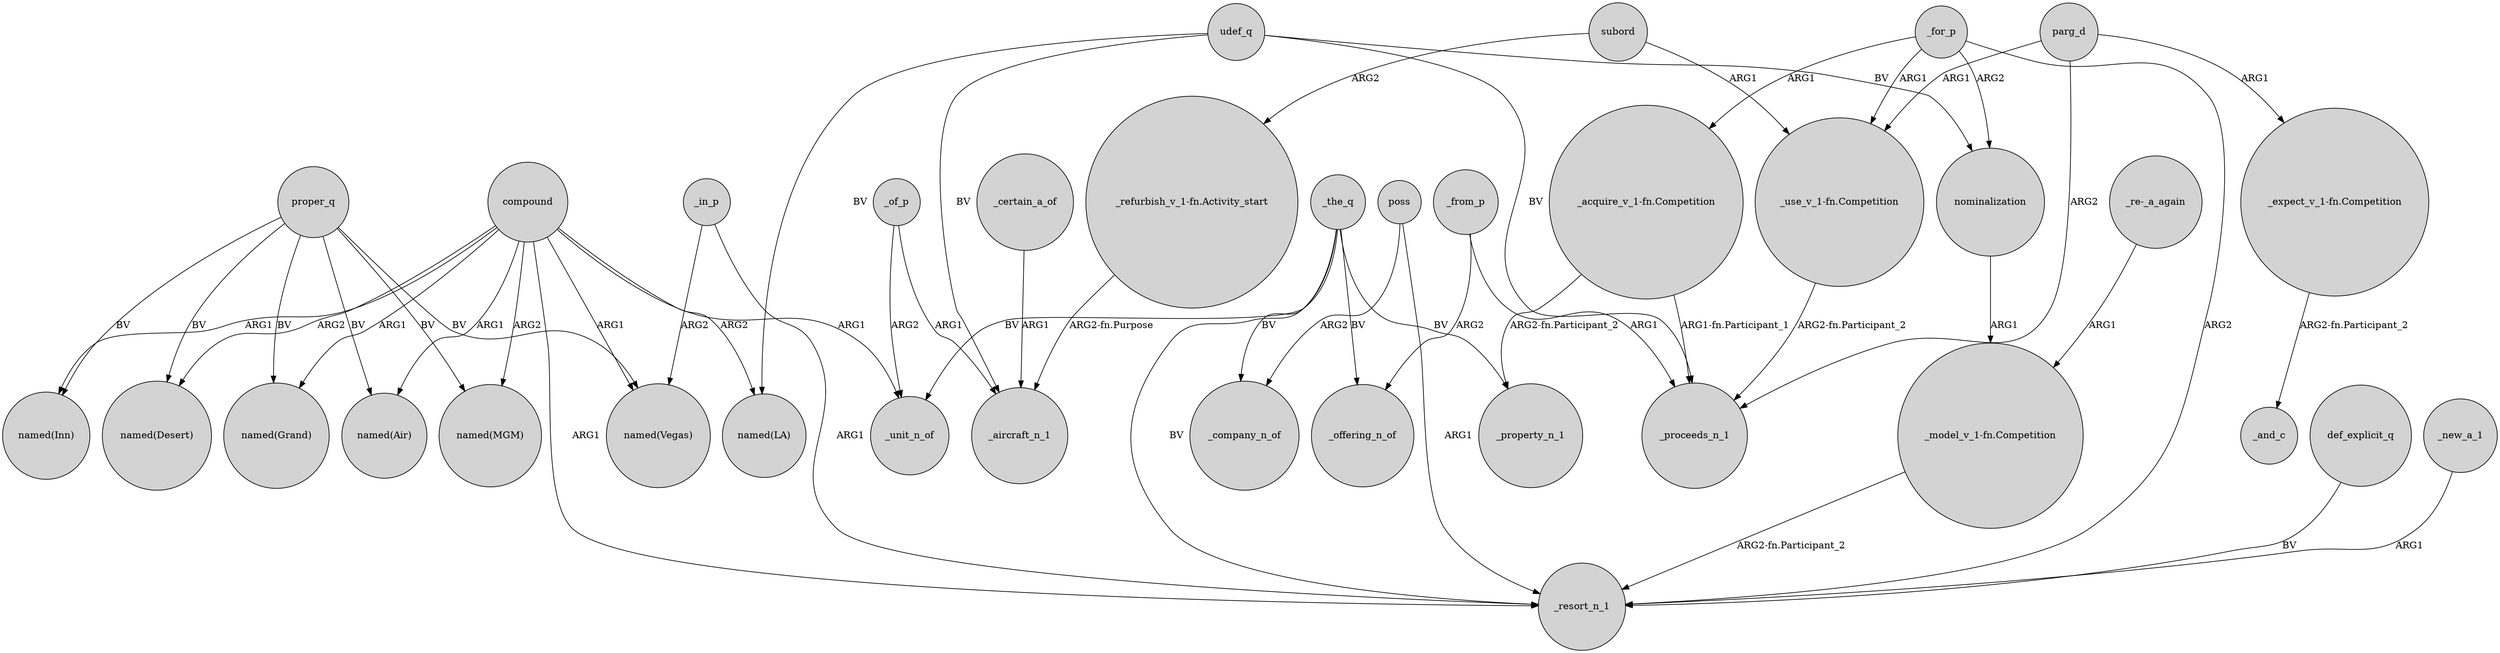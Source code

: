 digraph {
	node [shape=circle style=filled]
	compound -> "named(Desert)" [label=ARG2]
	subord -> "_use_v_1-fn.Competition" [label=ARG1]
	_in_p -> "named(Vegas)" [label=ARG2]
	compound -> "named(Air)" [label=ARG1]
	"_model_v_1-fn.Competition" -> _resort_n_1 [label="ARG2-fn.Participant_2"]
	subord -> "_refurbish_v_1-fn.Activity_start" [label=ARG2]
	proper_q -> "named(Desert)" [label=BV]
	_the_q -> _property_n_1 [label=BV]
	udef_q -> nominalization [label=BV]
	_from_p -> _offering_n_of [label=ARG2]
	_from_p -> _proceeds_n_1 [label=ARG1]
	"_acquire_v_1-fn.Competition" -> _proceeds_n_1 [label="ARG1-fn.Participant_1"]
	proper_q -> "named(Air)" [label=BV]
	"_use_v_1-fn.Competition" -> _proceeds_n_1 [label="ARG2-fn.Participant_2"]
	compound -> _resort_n_1 [label=ARG1]
	parg_d -> _proceeds_n_1 [label=ARG2]
	parg_d -> "_use_v_1-fn.Competition" [label=ARG1]
	proper_q -> "named(MGM)" [label=BV]
	_for_p -> "_acquire_v_1-fn.Competition" [label=ARG1]
	proper_q -> "named(Grand)" [label=BV]
	_of_p -> _aircraft_n_1 [label=ARG1]
	proper_q -> "named(Inn)" [label=BV]
	poss -> _company_n_of [label=ARG2]
	def_explicit_q -> _resort_n_1 [label=BV]
	"_refurbish_v_1-fn.Activity_start" -> _aircraft_n_1 [label="ARG2-fn.Purpose"]
	_in_p -> _resort_n_1 [label=ARG1]
	udef_q -> _proceeds_n_1 [label=BV]
	"_acquire_v_1-fn.Competition" -> _property_n_1 [label="ARG2-fn.Participant_2"]
	nominalization -> "_model_v_1-fn.Competition" [label=ARG1]
	"_expect_v_1-fn.Competition" -> _and_c [label="ARG2-fn.Participant_2"]
	compound -> "named(MGM)" [label=ARG2]
	_the_q -> _offering_n_of [label=BV]
	_for_p -> nominalization [label=ARG2]
	_certain_a_of -> _aircraft_n_1 [label=ARG1]
	_new_a_1 -> _resort_n_1 [label=ARG1]
	parg_d -> "_expect_v_1-fn.Competition" [label=ARG1]
	compound -> "named(LA)" [label=ARG2]
	_of_p -> _unit_n_of [label=ARG2]
	_for_p -> "_use_v_1-fn.Competition" [label=ARG1]
	compound -> _unit_n_of [label=ARG1]
	"_re-_a_again" -> "_model_v_1-fn.Competition" [label=ARG1]
	poss -> _resort_n_1 [label=ARG1]
	_the_q -> _unit_n_of [label=BV]
	compound -> "named(Vegas)" [label=ARG1]
	udef_q -> _aircraft_n_1 [label=BV]
	compound -> "named(Grand)" [label=ARG1]
	udef_q -> "named(LA)" [label=BV]
	_the_q -> _company_n_of [label=BV]
	_the_q -> _resort_n_1 [label=BV]
	compound -> "named(Inn)" [label=ARG1]
	_for_p -> _resort_n_1 [label=ARG2]
	proper_q -> "named(Vegas)" [label=BV]
}

